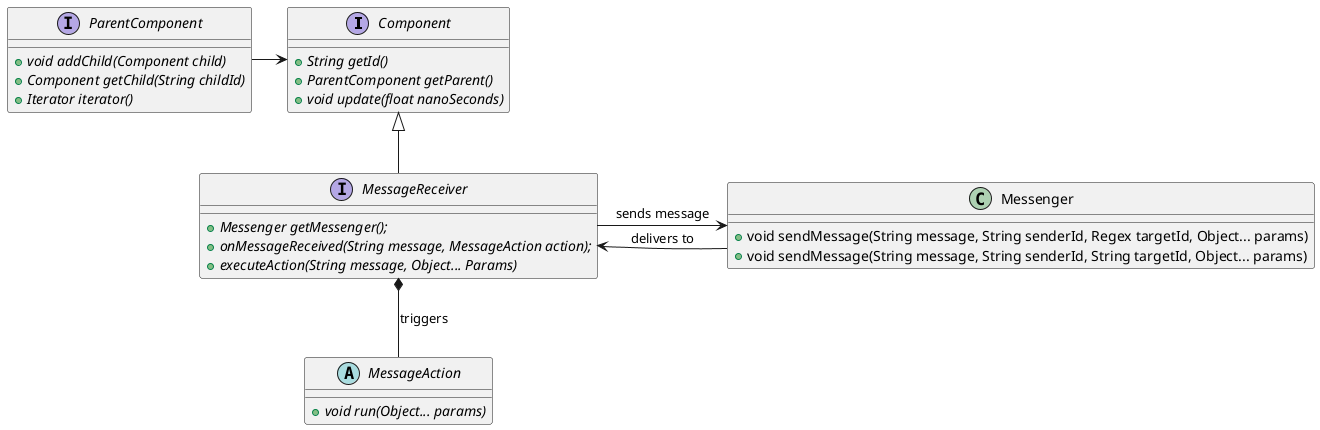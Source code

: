 @startuml
interface Component {
    +{abstract}String getId()
    +{abstract}ParentComponent getParent()
    +{abstract}void update(float nanoSeconds)
}
interface ParentComponent {
    +{abstract}void addChild(Component child)
    +{abstract}Component getChild(String childId)
    +{abstract}Iterator iterator()
}
ParentComponent -> Component
class Messenger {
    +void sendMessage(String message, String senderId, Regex targetId, Object... params)
    +void sendMessage(String message, String senderId, String targetId, Object... params)
}
interface MessageReceiver extends Component {
    +{abstract}Messenger getMessenger();
    +{abstract}onMessageReceived(String message, MessageAction action);
    +{abstract}executeAction(String message, Object... Params)
}
abstract class MessageAction{
    +{abstract}void run(Object... params)
}
MessageReceiver -> Messenger : sends message
Messenger -> MessageReceiver : delivers to
MessageReceiver *-- MessageAction : triggers
@enduml
